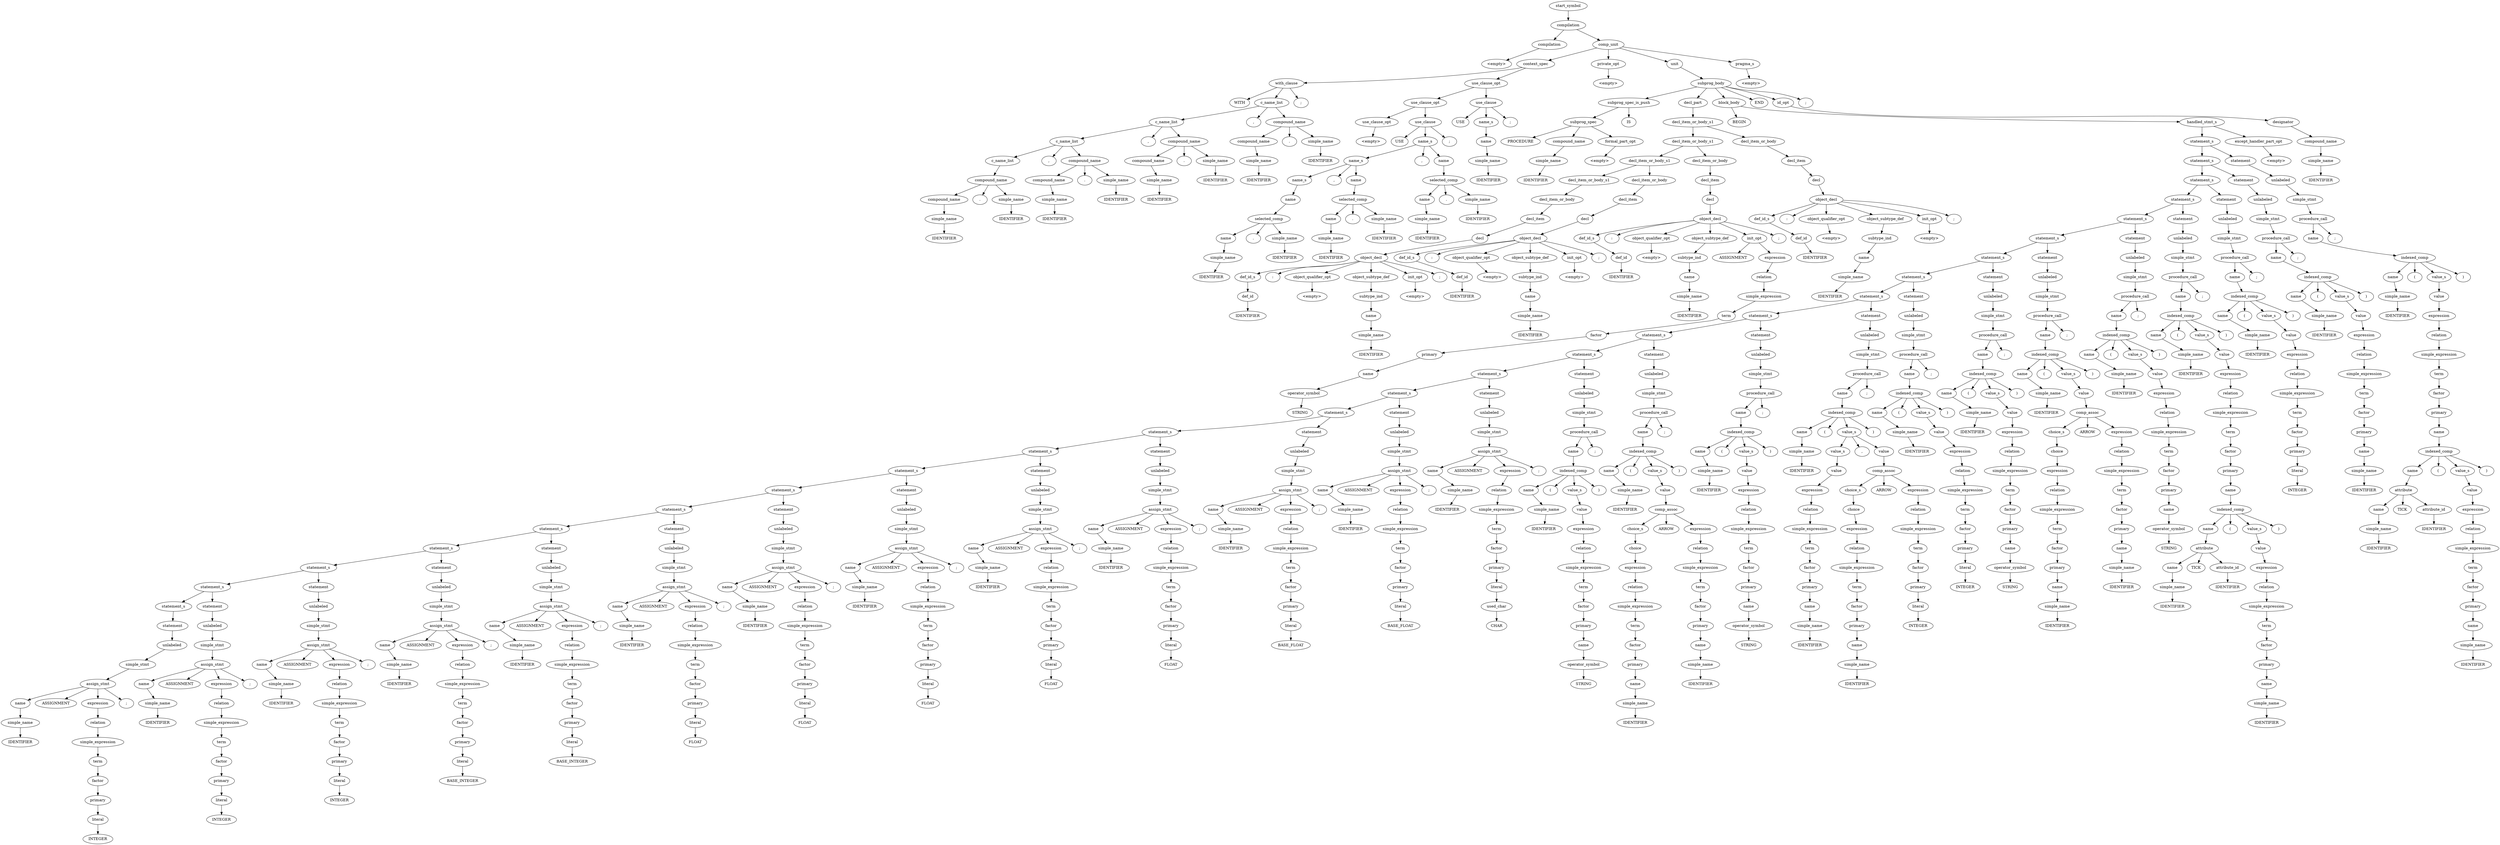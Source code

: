 digraph Parse_tree {
	start_symbol0[ label ="start_symbol"];
	compilation0[ label ="compilation"];
	start_symbol0->compilation0;
	compilation0[ label ="compilation"];
	compilation1[ label ="compilation"];
	compilation0->compilation1;
	comp_unit0[ label ="comp_unit"];
	compilation0->comp_unit0;
	comp_unit0[ label ="comp_unit"];
	context_spec0[ label ="context_spec"];
	comp_unit0->context_spec0;
	private_opt0[ label ="private_opt"];
	comp_unit0->private_opt0;
	unit0[ label ="unit"];
	comp_unit0->unit0;
	pragma_s0[ label ="pragma_s"];
	comp_unit0->pragma_s0;
	pragma_s0[ label ="pragma_s"];
	empty0[ label ="<empty>"];
	pragma_s0->empty0;
	unit0[ label ="unit"];
	subprog_body0[ label ="subprog_body"];
	unit0->subprog_body0;
	subprog_body0[ label ="subprog_body"];
	subprog_spec_is_push0[ label ="subprog_spec_is_push"];
	subprog_body0->subprog_spec_is_push0;
	decl_part0[ label ="decl_part"];
	subprog_body0->decl_part0;
	block_body0[ label ="block_body"];
	subprog_body0->block_body0;
	END0[ label ="END"];
	subprog_body0->END0;
	id_opt0[ label ="id_opt"];
	subprog_body0->id_opt0;
	semi_colon0[ label =";"];
	subprog_body0->semi_colon0;
	id_opt0[ label ="id_opt"];
	designator0[ label ="designator"];
	id_opt0->designator0;
	designator0[ label ="designator"];
	compound_name0[ label ="compound_name"];
	designator0->compound_name0;
	compound_name0[ label ="compound_name"];
	simple_name0[ label ="simple_name"];
	compound_name0->simple_name0;
	simple_name0[ label ="simple_name"];
	IDENTIFIER0[ label ="IDENTIFIER"];
	simple_name0->IDENTIFIER0;
	block_body0[ label ="block_body"];
	BEGIN0[ label ="BEGIN"];
	block_body0->BEGIN0;
	handled_stmt_s0[ label ="handled_stmt_s"];
	block_body0->handled_stmt_s0;
	handled_stmt_s0[ label ="handled_stmt_s"];
	statement_s0[ label ="statement_s"];
	handled_stmt_s0->statement_s0;
	except_handler_part_opt0[ label ="except_handler_part_opt"];
	handled_stmt_s0->except_handler_part_opt0;
	except_handler_part_opt0[ label ="except_handler_part_opt"];
	empty1[ label ="<empty>"];
	except_handler_part_opt0->empty1;
	statement_s0[ label ="statement_s"];
	statement_s1[ label ="statement_s"];
	statement_s0->statement_s1;
	statement0[ label ="statement"];
	statement_s0->statement0;
	statement0[ label ="statement"];
	unlabeled0[ label ="unlabeled"];
	statement0->unlabeled0;
	unlabeled0[ label ="unlabeled"];
	simple_stmt0[ label ="simple_stmt"];
	unlabeled0->simple_stmt0;
	simple_stmt0[ label ="simple_stmt"];
	procedure_call0[ label ="procedure_call"];
	simple_stmt0->procedure_call0;
	procedure_call0[ label ="procedure_call"];
	name0[ label ="name"];
	procedure_call0->name0;
	semi_colon1[ label =";"];
	procedure_call0->semi_colon1;
	name0[ label ="name"];
	indexed_comp0[ label ="indexed_comp"];
	name0->indexed_comp0;
	indexed_comp0[ label ="indexed_comp"];
	name1[ label ="name"];
	indexed_comp0->name1;
	open_bracket0[ label ="("];
	indexed_comp0->open_bracket0;
	value_s0[ label ="value_s"];
	indexed_comp0->value_s0;
	close_bracket0[ label =")"];
	indexed_comp0->close_bracket0;
	value_s0[ label ="value_s"];
	value0[ label ="value"];
	value_s0->value0;
	value0[ label ="value"];
	expression0[ label ="expression"];
	value0->expression0;
	expression0[ label ="expression"];
	relation0[ label ="relation"];
	expression0->relation0;
	relation0[ label ="relation"];
	simple_expression0[ label ="simple_expression"];
	relation0->simple_expression0;
	simple_expression0[ label ="simple_expression"];
	term0[ label ="term"];
	simple_expression0->term0;
	term0[ label ="term"];
	factor0[ label ="factor"];
	term0->factor0;
	factor0[ label ="factor"];
	primary0[ label ="primary"];
	factor0->primary0;
	primary0[ label ="primary"];
	name2[ label ="name"];
	primary0->name2;
	name2[ label ="name"];
	indexed_comp1[ label ="indexed_comp"];
	name2->indexed_comp1;
	indexed_comp1[ label ="indexed_comp"];
	name3[ label ="name"];
	indexed_comp1->name3;
	open_bracket1[ label ="("];
	indexed_comp1->open_bracket1;
	value_s1[ label ="value_s"];
	indexed_comp1->value_s1;
	close_bracket1[ label =")"];
	indexed_comp1->close_bracket1;
	value_s1[ label ="value_s"];
	value1[ label ="value"];
	value_s1->value1;
	value1[ label ="value"];
	expression1[ label ="expression"];
	value1->expression1;
	expression1[ label ="expression"];
	relation1[ label ="relation"];
	expression1->relation1;
	relation1[ label ="relation"];
	simple_expression1[ label ="simple_expression"];
	relation1->simple_expression1;
	simple_expression1[ label ="simple_expression"];
	term1[ label ="term"];
	simple_expression1->term1;
	term1[ label ="term"];
	factor1[ label ="factor"];
	term1->factor1;
	factor1[ label ="factor"];
	primary1[ label ="primary"];
	factor1->primary1;
	primary1[ label ="primary"];
	name4[ label ="name"];
	primary1->name4;
	name4[ label ="name"];
	simple_name1[ label ="simple_name"];
	name4->simple_name1;
	simple_name1[ label ="simple_name"];
	IDENTIFIER1[ label ="IDENTIFIER"];
	simple_name1->IDENTIFIER1;
	name3[ label ="name"];
	attribute0[ label ="attribute"];
	name3->attribute0;
	attribute0[ label ="attribute"];
	name5[ label ="name"];
	attribute0->name5;
	TICK0[ label ="TICK"];
	attribute0->TICK0;
	attribute_id0[ label ="attribute_id"];
	attribute0->attribute_id0;
	attribute_id0[ label ="attribute_id"];
	IDENTIFIER2[ label ="IDENTIFIER"];
	attribute_id0->IDENTIFIER2;
	name5[ label ="name"];
	simple_name2[ label ="simple_name"];
	name5->simple_name2;
	simple_name2[ label ="simple_name"];
	IDENTIFIER3[ label ="IDENTIFIER"];
	simple_name2->IDENTIFIER3;
	name1[ label ="name"];
	simple_name3[ label ="simple_name"];
	name1->simple_name3;
	simple_name3[ label ="simple_name"];
	IDENTIFIER4[ label ="IDENTIFIER"];
	simple_name3->IDENTIFIER4;
	statement_s1[ label ="statement_s"];
	statement_s2[ label ="statement_s"];
	statement_s1->statement_s2;
	statement1[ label ="statement"];
	statement_s1->statement1;
	statement1[ label ="statement"];
	unlabeled1[ label ="unlabeled"];
	statement1->unlabeled1;
	unlabeled1[ label ="unlabeled"];
	simple_stmt1[ label ="simple_stmt"];
	unlabeled1->simple_stmt1;
	simple_stmt1[ label ="simple_stmt"];
	procedure_call1[ label ="procedure_call"];
	simple_stmt1->procedure_call1;
	procedure_call1[ label ="procedure_call"];
	name6[ label ="name"];
	procedure_call1->name6;
	semi_colon2[ label =";"];
	procedure_call1->semi_colon2;
	name6[ label ="name"];
	indexed_comp2[ label ="indexed_comp"];
	name6->indexed_comp2;
	indexed_comp2[ label ="indexed_comp"];
	name7[ label ="name"];
	indexed_comp2->name7;
	open_bracket2[ label ="("];
	indexed_comp2->open_bracket2;
	value_s2[ label ="value_s"];
	indexed_comp2->value_s2;
	close_bracket2[ label =")"];
	indexed_comp2->close_bracket2;
	value_s2[ label ="value_s"];
	value2[ label ="value"];
	value_s2->value2;
	value2[ label ="value"];
	expression2[ label ="expression"];
	value2->expression2;
	expression2[ label ="expression"];
	relation2[ label ="relation"];
	expression2->relation2;
	relation2[ label ="relation"];
	simple_expression2[ label ="simple_expression"];
	relation2->simple_expression2;
	simple_expression2[ label ="simple_expression"];
	term2[ label ="term"];
	simple_expression2->term2;
	term2[ label ="term"];
	factor2[ label ="factor"];
	term2->factor2;
	factor2[ label ="factor"];
	primary2[ label ="primary"];
	factor2->primary2;
	primary2[ label ="primary"];
	name8[ label ="name"];
	primary2->name8;
	name8[ label ="name"];
	simple_name4[ label ="simple_name"];
	name8->simple_name4;
	simple_name4[ label ="simple_name"];
	IDENTIFIER5[ label ="IDENTIFIER"];
	simple_name4->IDENTIFIER5;
	name7[ label ="name"];
	simple_name5[ label ="simple_name"];
	name7->simple_name5;
	simple_name5[ label ="simple_name"];
	IDENTIFIER6[ label ="IDENTIFIER"];
	simple_name5->IDENTIFIER6;
	statement_s2[ label ="statement_s"];
	statement_s3[ label ="statement_s"];
	statement_s2->statement_s3;
	statement2[ label ="statement"];
	statement_s2->statement2;
	statement2[ label ="statement"];
	unlabeled2[ label ="unlabeled"];
	statement2->unlabeled2;
	unlabeled2[ label ="unlabeled"];
	simple_stmt2[ label ="simple_stmt"];
	unlabeled2->simple_stmt2;
	simple_stmt2[ label ="simple_stmt"];
	procedure_call2[ label ="procedure_call"];
	simple_stmt2->procedure_call2;
	procedure_call2[ label ="procedure_call"];
	name9[ label ="name"];
	procedure_call2->name9;
	semi_colon3[ label =";"];
	procedure_call2->semi_colon3;
	name9[ label ="name"];
	indexed_comp3[ label ="indexed_comp"];
	name9->indexed_comp3;
	indexed_comp3[ label ="indexed_comp"];
	name10[ label ="name"];
	indexed_comp3->name10;
	open_bracket3[ label ="("];
	indexed_comp3->open_bracket3;
	value_s3[ label ="value_s"];
	indexed_comp3->value_s3;
	close_bracket3[ label =")"];
	indexed_comp3->close_bracket3;
	value_s3[ label ="value_s"];
	value3[ label ="value"];
	value_s3->value3;
	value3[ label ="value"];
	expression3[ label ="expression"];
	value3->expression3;
	expression3[ label ="expression"];
	relation3[ label ="relation"];
	expression3->relation3;
	relation3[ label ="relation"];
	simple_expression3[ label ="simple_expression"];
	relation3->simple_expression3;
	simple_expression3[ label ="simple_expression"];
	term3[ label ="term"];
	simple_expression3->term3;
	term3[ label ="term"];
	factor3[ label ="factor"];
	term3->factor3;
	factor3[ label ="factor"];
	primary3[ label ="primary"];
	factor3->primary3;
	primary3[ label ="primary"];
	literal0[ label ="literal"];
	primary3->literal0;
	literal0[ label ="literal"];
	INTEGER0[ label ="INTEGER"];
	literal0->INTEGER0;
	name10[ label ="name"];
	simple_name6[ label ="simple_name"];
	name10->simple_name6;
	simple_name6[ label ="simple_name"];
	IDENTIFIER7[ label ="IDENTIFIER"];
	simple_name6->IDENTIFIER7;
	statement_s3[ label ="statement_s"];
	statement_s4[ label ="statement_s"];
	statement_s3->statement_s4;
	statement3[ label ="statement"];
	statement_s3->statement3;
	statement3[ label ="statement"];
	unlabeled3[ label ="unlabeled"];
	statement3->unlabeled3;
	unlabeled3[ label ="unlabeled"];
	simple_stmt3[ label ="simple_stmt"];
	unlabeled3->simple_stmt3;
	simple_stmt3[ label ="simple_stmt"];
	procedure_call3[ label ="procedure_call"];
	simple_stmt3->procedure_call3;
	procedure_call3[ label ="procedure_call"];
	name11[ label ="name"];
	procedure_call3->name11;
	semi_colon4[ label =";"];
	procedure_call3->semi_colon4;
	name11[ label ="name"];
	indexed_comp4[ label ="indexed_comp"];
	name11->indexed_comp4;
	indexed_comp4[ label ="indexed_comp"];
	name12[ label ="name"];
	indexed_comp4->name12;
	open_bracket4[ label ="("];
	indexed_comp4->open_bracket4;
	value_s4[ label ="value_s"];
	indexed_comp4->value_s4;
	close_bracket4[ label =")"];
	indexed_comp4->close_bracket4;
	value_s4[ label ="value_s"];
	value4[ label ="value"];
	value_s4->value4;
	value4[ label ="value"];
	expression4[ label ="expression"];
	value4->expression4;
	expression4[ label ="expression"];
	relation4[ label ="relation"];
	expression4->relation4;
	relation4[ label ="relation"];
	simple_expression4[ label ="simple_expression"];
	relation4->simple_expression4;
	simple_expression4[ label ="simple_expression"];
	term4[ label ="term"];
	simple_expression4->term4;
	term4[ label ="term"];
	factor4[ label ="factor"];
	term4->factor4;
	factor4[ label ="factor"];
	primary4[ label ="primary"];
	factor4->primary4;
	primary4[ label ="primary"];
	name13[ label ="name"];
	primary4->name13;
	name13[ label ="name"];
	indexed_comp5[ label ="indexed_comp"];
	name13->indexed_comp5;
	indexed_comp5[ label ="indexed_comp"];
	name14[ label ="name"];
	indexed_comp5->name14;
	open_bracket5[ label ="("];
	indexed_comp5->open_bracket5;
	value_s5[ label ="value_s"];
	indexed_comp5->value_s5;
	close_bracket5[ label =")"];
	indexed_comp5->close_bracket5;
	value_s5[ label ="value_s"];
	value5[ label ="value"];
	value_s5->value5;
	value5[ label ="value"];
	expression5[ label ="expression"];
	value5->expression5;
	expression5[ label ="expression"];
	relation5[ label ="relation"];
	expression5->relation5;
	relation5[ label ="relation"];
	simple_expression5[ label ="simple_expression"];
	relation5->simple_expression5;
	simple_expression5[ label ="simple_expression"];
	term5[ label ="term"];
	simple_expression5->term5;
	term5[ label ="term"];
	factor5[ label ="factor"];
	term5->factor5;
	factor5[ label ="factor"];
	primary5[ label ="primary"];
	factor5->primary5;
	primary5[ label ="primary"];
	name15[ label ="name"];
	primary5->name15;
	name15[ label ="name"];
	simple_name7[ label ="simple_name"];
	name15->simple_name7;
	simple_name7[ label ="simple_name"];
	IDENTIFIER8[ label ="IDENTIFIER"];
	simple_name7->IDENTIFIER8;
	name14[ label ="name"];
	attribute1[ label ="attribute"];
	name14->attribute1;
	attribute1[ label ="attribute"];
	name16[ label ="name"];
	attribute1->name16;
	TICK1[ label ="TICK"];
	attribute1->TICK1;
	attribute_id1[ label ="attribute_id"];
	attribute1->attribute_id1;
	attribute_id1[ label ="attribute_id"];
	IDENTIFIER9[ label ="IDENTIFIER"];
	attribute_id1->IDENTIFIER9;
	name16[ label ="name"];
	simple_name8[ label ="simple_name"];
	name16->simple_name8;
	simple_name8[ label ="simple_name"];
	IDENTIFIER10[ label ="IDENTIFIER"];
	simple_name8->IDENTIFIER10;
	name12[ label ="name"];
	simple_name9[ label ="simple_name"];
	name12->simple_name9;
	simple_name9[ label ="simple_name"];
	IDENTIFIER11[ label ="IDENTIFIER"];
	simple_name9->IDENTIFIER11;
	statement_s4[ label ="statement_s"];
	statement_s5[ label ="statement_s"];
	statement_s4->statement_s5;
	statement4[ label ="statement"];
	statement_s4->statement4;
	statement4[ label ="statement"];
	unlabeled4[ label ="unlabeled"];
	statement4->unlabeled4;
	unlabeled4[ label ="unlabeled"];
	simple_stmt4[ label ="simple_stmt"];
	unlabeled4->simple_stmt4;
	simple_stmt4[ label ="simple_stmt"];
	procedure_call4[ label ="procedure_call"];
	simple_stmt4->procedure_call4;
	procedure_call4[ label ="procedure_call"];
	name17[ label ="name"];
	procedure_call4->name17;
	semi_colon5[ label =";"];
	procedure_call4->semi_colon5;
	name17[ label ="name"];
	indexed_comp6[ label ="indexed_comp"];
	name17->indexed_comp6;
	indexed_comp6[ label ="indexed_comp"];
	name18[ label ="name"];
	indexed_comp6->name18;
	open_bracket6[ label ="("];
	indexed_comp6->open_bracket6;
	value_s6[ label ="value_s"];
	indexed_comp6->value_s6;
	close_bracket6[ label =")"];
	indexed_comp6->close_bracket6;
	value_s6[ label ="value_s"];
	value6[ label ="value"];
	value_s6->value6;
	value6[ label ="value"];
	expression6[ label ="expression"];
	value6->expression6;
	expression6[ label ="expression"];
	relation6[ label ="relation"];
	expression6->relation6;
	relation6[ label ="relation"];
	simple_expression6[ label ="simple_expression"];
	relation6->simple_expression6;
	simple_expression6[ label ="simple_expression"];
	term6[ label ="term"];
	simple_expression6->term6;
	term6[ label ="term"];
	factor6[ label ="factor"];
	term6->factor6;
	factor6[ label ="factor"];
	primary6[ label ="primary"];
	factor6->primary6;
	primary6[ label ="primary"];
	name19[ label ="name"];
	primary6->name19;
	name19[ label ="name"];
	operator_symbol0[ label ="operator_symbol"];
	name19->operator_symbol0;
	operator_symbol0[ label ="operator_symbol"];
	STRING0[ label ="STRING"];
	operator_symbol0->STRING0;
	name18[ label ="name"];
	simple_name10[ label ="simple_name"];
	name18->simple_name10;
	simple_name10[ label ="simple_name"];
	IDENTIFIER12[ label ="IDENTIFIER"];
	simple_name10->IDENTIFIER12;
	statement_s5[ label ="statement_s"];
	statement_s6[ label ="statement_s"];
	statement_s5->statement_s6;
	statement5[ label ="statement"];
	statement_s5->statement5;
	statement5[ label ="statement"];
	unlabeled5[ label ="unlabeled"];
	statement5->unlabeled5;
	unlabeled5[ label ="unlabeled"];
	simple_stmt5[ label ="simple_stmt"];
	unlabeled5->simple_stmt5;
	simple_stmt5[ label ="simple_stmt"];
	procedure_call5[ label ="procedure_call"];
	simple_stmt5->procedure_call5;
	procedure_call5[ label ="procedure_call"];
	name20[ label ="name"];
	procedure_call5->name20;
	semi_colon6[ label =";"];
	procedure_call5->semi_colon6;
	name20[ label ="name"];
	indexed_comp7[ label ="indexed_comp"];
	name20->indexed_comp7;
	indexed_comp7[ label ="indexed_comp"];
	name21[ label ="name"];
	indexed_comp7->name21;
	open_bracket7[ label ="("];
	indexed_comp7->open_bracket7;
	value_s7[ label ="value_s"];
	indexed_comp7->value_s7;
	close_bracket7[ label =")"];
	indexed_comp7->close_bracket7;
	value_s7[ label ="value_s"];
	value7[ label ="value"];
	value_s7->value7;
	value7[ label ="value"];
	comp_assoc0[ label ="comp_assoc"];
	value7->comp_assoc0;
	comp_assoc0[ label ="comp_assoc"];
	choice_s0[ label ="choice_s"];
	comp_assoc0->choice_s0;
	ARROW0[ label ="ARROW"];
	comp_assoc0->ARROW0;
	expression7[ label ="expression"];
	comp_assoc0->expression7;
	expression7[ label ="expression"];
	relation7[ label ="relation"];
	expression7->relation7;
	relation7[ label ="relation"];
	simple_expression7[ label ="simple_expression"];
	relation7->simple_expression7;
	simple_expression7[ label ="simple_expression"];
	term7[ label ="term"];
	simple_expression7->term7;
	term7[ label ="term"];
	factor7[ label ="factor"];
	term7->factor7;
	factor7[ label ="factor"];
	primary7[ label ="primary"];
	factor7->primary7;
	primary7[ label ="primary"];
	name22[ label ="name"];
	primary7->name22;
	name22[ label ="name"];
	simple_name11[ label ="simple_name"];
	name22->simple_name11;
	simple_name11[ label ="simple_name"];
	IDENTIFIER13[ label ="IDENTIFIER"];
	simple_name11->IDENTIFIER13;
	choice_s0[ label ="choice_s"];
	choice0[ label ="choice"];
	choice_s0->choice0;
	choice0[ label ="choice"];
	expression8[ label ="expression"];
	choice0->expression8;
	expression8[ label ="expression"];
	relation8[ label ="relation"];
	expression8->relation8;
	relation8[ label ="relation"];
	simple_expression8[ label ="simple_expression"];
	relation8->simple_expression8;
	simple_expression8[ label ="simple_expression"];
	term8[ label ="term"];
	simple_expression8->term8;
	term8[ label ="term"];
	factor8[ label ="factor"];
	term8->factor8;
	factor8[ label ="factor"];
	primary8[ label ="primary"];
	factor8->primary8;
	primary8[ label ="primary"];
	name23[ label ="name"];
	primary8->name23;
	name23[ label ="name"];
	simple_name12[ label ="simple_name"];
	name23->simple_name12;
	simple_name12[ label ="simple_name"];
	IDENTIFIER14[ label ="IDENTIFIER"];
	simple_name12->IDENTIFIER14;
	name21[ label ="name"];
	simple_name13[ label ="simple_name"];
	name21->simple_name13;
	simple_name13[ label ="simple_name"];
	IDENTIFIER15[ label ="IDENTIFIER"];
	simple_name13->IDENTIFIER15;
	statement_s6[ label ="statement_s"];
	statement_s7[ label ="statement_s"];
	statement_s6->statement_s7;
	statement6[ label ="statement"];
	statement_s6->statement6;
	statement6[ label ="statement"];
	unlabeled6[ label ="unlabeled"];
	statement6->unlabeled6;
	unlabeled6[ label ="unlabeled"];
	simple_stmt6[ label ="simple_stmt"];
	unlabeled6->simple_stmt6;
	simple_stmt6[ label ="simple_stmt"];
	procedure_call6[ label ="procedure_call"];
	simple_stmt6->procedure_call6;
	procedure_call6[ label ="procedure_call"];
	name24[ label ="name"];
	procedure_call6->name24;
	semi_colon7[ label =";"];
	procedure_call6->semi_colon7;
	name24[ label ="name"];
	indexed_comp8[ label ="indexed_comp"];
	name24->indexed_comp8;
	indexed_comp8[ label ="indexed_comp"];
	name25[ label ="name"];
	indexed_comp8->name25;
	open_bracket8[ label ="("];
	indexed_comp8->open_bracket8;
	value_s8[ label ="value_s"];
	indexed_comp8->value_s8;
	close_bracket8[ label =")"];
	indexed_comp8->close_bracket8;
	value_s8[ label ="value_s"];
	value8[ label ="value"];
	value_s8->value8;
	value8[ label ="value"];
	expression9[ label ="expression"];
	value8->expression9;
	expression9[ label ="expression"];
	relation9[ label ="relation"];
	expression9->relation9;
	relation9[ label ="relation"];
	simple_expression9[ label ="simple_expression"];
	relation9->simple_expression9;
	simple_expression9[ label ="simple_expression"];
	term9[ label ="term"];
	simple_expression9->term9;
	term9[ label ="term"];
	factor9[ label ="factor"];
	term9->factor9;
	factor9[ label ="factor"];
	primary9[ label ="primary"];
	factor9->primary9;
	primary9[ label ="primary"];
	name26[ label ="name"];
	primary9->name26;
	name26[ label ="name"];
	operator_symbol1[ label ="operator_symbol"];
	name26->operator_symbol1;
	operator_symbol1[ label ="operator_symbol"];
	STRING1[ label ="STRING"];
	operator_symbol1->STRING1;
	name25[ label ="name"];
	simple_name14[ label ="simple_name"];
	name25->simple_name14;
	simple_name14[ label ="simple_name"];
	IDENTIFIER16[ label ="IDENTIFIER"];
	simple_name14->IDENTIFIER16;
	statement_s7[ label ="statement_s"];
	statement_s8[ label ="statement_s"];
	statement_s7->statement_s8;
	statement7[ label ="statement"];
	statement_s7->statement7;
	statement7[ label ="statement"];
	unlabeled7[ label ="unlabeled"];
	statement7->unlabeled7;
	unlabeled7[ label ="unlabeled"];
	simple_stmt7[ label ="simple_stmt"];
	unlabeled7->simple_stmt7;
	simple_stmt7[ label ="simple_stmt"];
	procedure_call7[ label ="procedure_call"];
	simple_stmt7->procedure_call7;
	procedure_call7[ label ="procedure_call"];
	name27[ label ="name"];
	procedure_call7->name27;
	semi_colon8[ label =";"];
	procedure_call7->semi_colon8;
	name27[ label ="name"];
	indexed_comp9[ label ="indexed_comp"];
	name27->indexed_comp9;
	indexed_comp9[ label ="indexed_comp"];
	name28[ label ="name"];
	indexed_comp9->name28;
	open_bracket9[ label ="("];
	indexed_comp9->open_bracket9;
	value_s9[ label ="value_s"];
	indexed_comp9->value_s9;
	close_bracket9[ label =")"];
	indexed_comp9->close_bracket9;
	value_s9[ label ="value_s"];
	value9[ label ="value"];
	value_s9->value9;
	value9[ label ="value"];
	expression10[ label ="expression"];
	value9->expression10;
	expression10[ label ="expression"];
	relation10[ label ="relation"];
	expression10->relation10;
	relation10[ label ="relation"];
	simple_expression10[ label ="simple_expression"];
	relation10->simple_expression10;
	simple_expression10[ label ="simple_expression"];
	term10[ label ="term"];
	simple_expression10->term10;
	term10[ label ="term"];
	factor10[ label ="factor"];
	term10->factor10;
	factor10[ label ="factor"];
	primary10[ label ="primary"];
	factor10->primary10;
	primary10[ label ="primary"];
	literal1[ label ="literal"];
	primary10->literal1;
	literal1[ label ="literal"];
	INTEGER1[ label ="INTEGER"];
	literal1->INTEGER1;
	name28[ label ="name"];
	simple_name15[ label ="simple_name"];
	name28->simple_name15;
	simple_name15[ label ="simple_name"];
	IDENTIFIER17[ label ="IDENTIFIER"];
	simple_name15->IDENTIFIER17;
	statement_s8[ label ="statement_s"];
	statement_s9[ label ="statement_s"];
	statement_s8->statement_s9;
	statement8[ label ="statement"];
	statement_s8->statement8;
	statement8[ label ="statement"];
	unlabeled8[ label ="unlabeled"];
	statement8->unlabeled8;
	unlabeled8[ label ="unlabeled"];
	simple_stmt8[ label ="simple_stmt"];
	unlabeled8->simple_stmt8;
	simple_stmt8[ label ="simple_stmt"];
	procedure_call8[ label ="procedure_call"];
	simple_stmt8->procedure_call8;
	procedure_call8[ label ="procedure_call"];
	name29[ label ="name"];
	procedure_call8->name29;
	semi_colon9[ label =";"];
	procedure_call8->semi_colon9;
	name29[ label ="name"];
	indexed_comp10[ label ="indexed_comp"];
	name29->indexed_comp10;
	indexed_comp10[ label ="indexed_comp"];
	name30[ label ="name"];
	indexed_comp10->name30;
	open_bracket10[ label ="("];
	indexed_comp10->open_bracket10;
	value_s10[ label ="value_s"];
	indexed_comp10->value_s10;
	close_bracket10[ label =")"];
	indexed_comp10->close_bracket10;
	value_s10[ label ="value_s"];
	value_s11[ label ="value_s"];
	value_s10->value_s11;
	comma0[ label =","];
	value_s10->comma0;
	value10[ label ="value"];
	value_s10->value10;
	value10[ label ="value"];
	comp_assoc1[ label ="comp_assoc"];
	value10->comp_assoc1;
	comp_assoc1[ label ="comp_assoc"];
	choice_s1[ label ="choice_s"];
	comp_assoc1->choice_s1;
	ARROW1[ label ="ARROW"];
	comp_assoc1->ARROW1;
	expression11[ label ="expression"];
	comp_assoc1->expression11;
	expression11[ label ="expression"];
	relation11[ label ="relation"];
	expression11->relation11;
	relation11[ label ="relation"];
	simple_expression11[ label ="simple_expression"];
	relation11->simple_expression11;
	simple_expression11[ label ="simple_expression"];
	term11[ label ="term"];
	simple_expression11->term11;
	term11[ label ="term"];
	factor11[ label ="factor"];
	term11->factor11;
	factor11[ label ="factor"];
	primary11[ label ="primary"];
	factor11->primary11;
	primary11[ label ="primary"];
	literal2[ label ="literal"];
	primary11->literal2;
	literal2[ label ="literal"];
	INTEGER2[ label ="INTEGER"];
	literal2->INTEGER2;
	choice_s1[ label ="choice_s"];
	choice1[ label ="choice"];
	choice_s1->choice1;
	choice1[ label ="choice"];
	expression12[ label ="expression"];
	choice1->expression12;
	expression12[ label ="expression"];
	relation12[ label ="relation"];
	expression12->relation12;
	relation12[ label ="relation"];
	simple_expression12[ label ="simple_expression"];
	relation12->simple_expression12;
	simple_expression12[ label ="simple_expression"];
	term12[ label ="term"];
	simple_expression12->term12;
	term12[ label ="term"];
	factor12[ label ="factor"];
	term12->factor12;
	factor12[ label ="factor"];
	primary12[ label ="primary"];
	factor12->primary12;
	primary12[ label ="primary"];
	name31[ label ="name"];
	primary12->name31;
	name31[ label ="name"];
	simple_name16[ label ="simple_name"];
	name31->simple_name16;
	simple_name16[ label ="simple_name"];
	IDENTIFIER18[ label ="IDENTIFIER"];
	simple_name16->IDENTIFIER18;
	value_s11[ label ="value_s"];
	value11[ label ="value"];
	value_s11->value11;
	value11[ label ="value"];
	expression13[ label ="expression"];
	value11->expression13;
	expression13[ label ="expression"];
	relation13[ label ="relation"];
	expression13->relation13;
	relation13[ label ="relation"];
	simple_expression13[ label ="simple_expression"];
	relation13->simple_expression13;
	simple_expression13[ label ="simple_expression"];
	term13[ label ="term"];
	simple_expression13->term13;
	term13[ label ="term"];
	factor13[ label ="factor"];
	term13->factor13;
	factor13[ label ="factor"];
	primary13[ label ="primary"];
	factor13->primary13;
	primary13[ label ="primary"];
	name32[ label ="name"];
	primary13->name32;
	name32[ label ="name"];
	simple_name17[ label ="simple_name"];
	name32->simple_name17;
	simple_name17[ label ="simple_name"];
	IDENTIFIER19[ label ="IDENTIFIER"];
	simple_name17->IDENTIFIER19;
	name30[ label ="name"];
	simple_name18[ label ="simple_name"];
	name30->simple_name18;
	simple_name18[ label ="simple_name"];
	IDENTIFIER20[ label ="IDENTIFIER"];
	simple_name18->IDENTIFIER20;
	statement_s9[ label ="statement_s"];
	statement_s10[ label ="statement_s"];
	statement_s9->statement_s10;
	statement9[ label ="statement"];
	statement_s9->statement9;
	statement9[ label ="statement"];
	unlabeled9[ label ="unlabeled"];
	statement9->unlabeled9;
	unlabeled9[ label ="unlabeled"];
	simple_stmt9[ label ="simple_stmt"];
	unlabeled9->simple_stmt9;
	simple_stmt9[ label ="simple_stmt"];
	procedure_call9[ label ="procedure_call"];
	simple_stmt9->procedure_call9;
	procedure_call9[ label ="procedure_call"];
	name33[ label ="name"];
	procedure_call9->name33;
	semi_colon10[ label =";"];
	procedure_call9->semi_colon10;
	name33[ label ="name"];
	indexed_comp11[ label ="indexed_comp"];
	name33->indexed_comp11;
	indexed_comp11[ label ="indexed_comp"];
	name34[ label ="name"];
	indexed_comp11->name34;
	open_bracket11[ label ="("];
	indexed_comp11->open_bracket11;
	value_s12[ label ="value_s"];
	indexed_comp11->value_s12;
	close_bracket11[ label =")"];
	indexed_comp11->close_bracket11;
	value_s12[ label ="value_s"];
	value12[ label ="value"];
	value_s12->value12;
	value12[ label ="value"];
	expression14[ label ="expression"];
	value12->expression14;
	expression14[ label ="expression"];
	relation14[ label ="relation"];
	expression14->relation14;
	relation14[ label ="relation"];
	simple_expression14[ label ="simple_expression"];
	relation14->simple_expression14;
	simple_expression14[ label ="simple_expression"];
	term14[ label ="term"];
	simple_expression14->term14;
	term14[ label ="term"];
	factor14[ label ="factor"];
	term14->factor14;
	factor14[ label ="factor"];
	primary14[ label ="primary"];
	factor14->primary14;
	primary14[ label ="primary"];
	name35[ label ="name"];
	primary14->name35;
	name35[ label ="name"];
	operator_symbol2[ label ="operator_symbol"];
	name35->operator_symbol2;
	operator_symbol2[ label ="operator_symbol"];
	STRING2[ label ="STRING"];
	operator_symbol2->STRING2;
	name34[ label ="name"];
	simple_name19[ label ="simple_name"];
	name34->simple_name19;
	simple_name19[ label ="simple_name"];
	IDENTIFIER21[ label ="IDENTIFIER"];
	simple_name19->IDENTIFIER21;
	statement_s10[ label ="statement_s"];
	statement_s11[ label ="statement_s"];
	statement_s10->statement_s11;
	statement10[ label ="statement"];
	statement_s10->statement10;
	statement10[ label ="statement"];
	unlabeled10[ label ="unlabeled"];
	statement10->unlabeled10;
	unlabeled10[ label ="unlabeled"];
	simple_stmt10[ label ="simple_stmt"];
	unlabeled10->simple_stmt10;
	simple_stmt10[ label ="simple_stmt"];
	procedure_call10[ label ="procedure_call"];
	simple_stmt10->procedure_call10;
	procedure_call10[ label ="procedure_call"];
	name36[ label ="name"];
	procedure_call10->name36;
	semi_colon11[ label =";"];
	procedure_call10->semi_colon11;
	name36[ label ="name"];
	indexed_comp12[ label ="indexed_comp"];
	name36->indexed_comp12;
	indexed_comp12[ label ="indexed_comp"];
	name37[ label ="name"];
	indexed_comp12->name37;
	open_bracket12[ label ="("];
	indexed_comp12->open_bracket12;
	value_s13[ label ="value_s"];
	indexed_comp12->value_s13;
	close_bracket12[ label =")"];
	indexed_comp12->close_bracket12;
	value_s13[ label ="value_s"];
	value13[ label ="value"];
	value_s13->value13;
	value13[ label ="value"];
	comp_assoc2[ label ="comp_assoc"];
	value13->comp_assoc2;
	comp_assoc2[ label ="comp_assoc"];
	choice_s2[ label ="choice_s"];
	comp_assoc2->choice_s2;
	ARROW2[ label ="ARROW"];
	comp_assoc2->ARROW2;
	expression15[ label ="expression"];
	comp_assoc2->expression15;
	expression15[ label ="expression"];
	relation15[ label ="relation"];
	expression15->relation15;
	relation15[ label ="relation"];
	simple_expression15[ label ="simple_expression"];
	relation15->simple_expression15;
	simple_expression15[ label ="simple_expression"];
	term15[ label ="term"];
	simple_expression15->term15;
	term15[ label ="term"];
	factor15[ label ="factor"];
	term15->factor15;
	factor15[ label ="factor"];
	primary15[ label ="primary"];
	factor15->primary15;
	primary15[ label ="primary"];
	name38[ label ="name"];
	primary15->name38;
	name38[ label ="name"];
	simple_name20[ label ="simple_name"];
	name38->simple_name20;
	simple_name20[ label ="simple_name"];
	IDENTIFIER22[ label ="IDENTIFIER"];
	simple_name20->IDENTIFIER22;
	choice_s2[ label ="choice_s"];
	choice2[ label ="choice"];
	choice_s2->choice2;
	choice2[ label ="choice"];
	expression16[ label ="expression"];
	choice2->expression16;
	expression16[ label ="expression"];
	relation16[ label ="relation"];
	expression16->relation16;
	relation16[ label ="relation"];
	simple_expression16[ label ="simple_expression"];
	relation16->simple_expression16;
	simple_expression16[ label ="simple_expression"];
	term16[ label ="term"];
	simple_expression16->term16;
	term16[ label ="term"];
	factor16[ label ="factor"];
	term16->factor16;
	factor16[ label ="factor"];
	primary16[ label ="primary"];
	factor16->primary16;
	primary16[ label ="primary"];
	name39[ label ="name"];
	primary16->name39;
	name39[ label ="name"];
	simple_name21[ label ="simple_name"];
	name39->simple_name21;
	simple_name21[ label ="simple_name"];
	IDENTIFIER23[ label ="IDENTIFIER"];
	simple_name21->IDENTIFIER23;
	name37[ label ="name"];
	simple_name22[ label ="simple_name"];
	name37->simple_name22;
	simple_name22[ label ="simple_name"];
	IDENTIFIER24[ label ="IDENTIFIER"];
	simple_name22->IDENTIFIER24;
	statement_s11[ label ="statement_s"];
	statement_s12[ label ="statement_s"];
	statement_s11->statement_s12;
	statement11[ label ="statement"];
	statement_s11->statement11;
	statement11[ label ="statement"];
	unlabeled11[ label ="unlabeled"];
	statement11->unlabeled11;
	unlabeled11[ label ="unlabeled"];
	simple_stmt11[ label ="simple_stmt"];
	unlabeled11->simple_stmt11;
	simple_stmt11[ label ="simple_stmt"];
	procedure_call11[ label ="procedure_call"];
	simple_stmt11->procedure_call11;
	procedure_call11[ label ="procedure_call"];
	name40[ label ="name"];
	procedure_call11->name40;
	semi_colon12[ label =";"];
	procedure_call11->semi_colon12;
	name40[ label ="name"];
	indexed_comp13[ label ="indexed_comp"];
	name40->indexed_comp13;
	indexed_comp13[ label ="indexed_comp"];
	name41[ label ="name"];
	indexed_comp13->name41;
	open_bracket13[ label ="("];
	indexed_comp13->open_bracket13;
	value_s14[ label ="value_s"];
	indexed_comp13->value_s14;
	close_bracket13[ label =")"];
	indexed_comp13->close_bracket13;
	value_s14[ label ="value_s"];
	value14[ label ="value"];
	value_s14->value14;
	value14[ label ="value"];
	expression17[ label ="expression"];
	value14->expression17;
	expression17[ label ="expression"];
	relation17[ label ="relation"];
	expression17->relation17;
	relation17[ label ="relation"];
	simple_expression17[ label ="simple_expression"];
	relation17->simple_expression17;
	simple_expression17[ label ="simple_expression"];
	term17[ label ="term"];
	simple_expression17->term17;
	term17[ label ="term"];
	factor17[ label ="factor"];
	term17->factor17;
	factor17[ label ="factor"];
	primary17[ label ="primary"];
	factor17->primary17;
	primary17[ label ="primary"];
	name42[ label ="name"];
	primary17->name42;
	name42[ label ="name"];
	operator_symbol3[ label ="operator_symbol"];
	name42->operator_symbol3;
	operator_symbol3[ label ="operator_symbol"];
	STRING3[ label ="STRING"];
	operator_symbol3->STRING3;
	name41[ label ="name"];
	simple_name23[ label ="simple_name"];
	name41->simple_name23;
	simple_name23[ label ="simple_name"];
	IDENTIFIER25[ label ="IDENTIFIER"];
	simple_name23->IDENTIFIER25;
	statement_s12[ label ="statement_s"];
	statement_s13[ label ="statement_s"];
	statement_s12->statement_s13;
	statement12[ label ="statement"];
	statement_s12->statement12;
	statement12[ label ="statement"];
	unlabeled12[ label ="unlabeled"];
	statement12->unlabeled12;
	unlabeled12[ label ="unlabeled"];
	simple_stmt12[ label ="simple_stmt"];
	unlabeled12->simple_stmt12;
	simple_stmt12[ label ="simple_stmt"];
	assign_stmt0[ label ="assign_stmt"];
	simple_stmt12->assign_stmt0;
	assign_stmt0[ label ="assign_stmt"];
	name43[ label ="name"];
	assign_stmt0->name43;
	ASSIGNMENT0[ label ="ASSIGNMENT"];
	assign_stmt0->ASSIGNMENT0;
	expression18[ label ="expression"];
	assign_stmt0->expression18;
	semi_colon13[ label =";"];
	assign_stmt0->semi_colon13;
	expression18[ label ="expression"];
	relation18[ label ="relation"];
	expression18->relation18;
	relation18[ label ="relation"];
	simple_expression18[ label ="simple_expression"];
	relation18->simple_expression18;
	simple_expression18[ label ="simple_expression"];
	term18[ label ="term"];
	simple_expression18->term18;
	term18[ label ="term"];
	factor18[ label ="factor"];
	term18->factor18;
	factor18[ label ="factor"];
	primary18[ label ="primary"];
	factor18->primary18;
	primary18[ label ="primary"];
	literal3[ label ="literal"];
	primary18->literal3;
	literal3[ label ="literal"];
	used_char0[ label ="used_char"];
	literal3->used_char0;
	used_char0[ label ="used_char"];
	CHAR0[ label ="CHAR"];
	used_char0->CHAR0;
	name43[ label ="name"];
	simple_name24[ label ="simple_name"];
	name43->simple_name24;
	simple_name24[ label ="simple_name"];
	IDENTIFIER26[ label ="IDENTIFIER"];
	simple_name24->IDENTIFIER26;
	statement_s13[ label ="statement_s"];
	statement_s14[ label ="statement_s"];
	statement_s13->statement_s14;
	statement13[ label ="statement"];
	statement_s13->statement13;
	statement13[ label ="statement"];
	unlabeled13[ label ="unlabeled"];
	statement13->unlabeled13;
	unlabeled13[ label ="unlabeled"];
	simple_stmt13[ label ="simple_stmt"];
	unlabeled13->simple_stmt13;
	simple_stmt13[ label ="simple_stmt"];
	assign_stmt1[ label ="assign_stmt"];
	simple_stmt13->assign_stmt1;
	assign_stmt1[ label ="assign_stmt"];
	name44[ label ="name"];
	assign_stmt1->name44;
	ASSIGNMENT1[ label ="ASSIGNMENT"];
	assign_stmt1->ASSIGNMENT1;
	expression19[ label ="expression"];
	assign_stmt1->expression19;
	semi_colon14[ label =";"];
	assign_stmt1->semi_colon14;
	expression19[ label ="expression"];
	relation19[ label ="relation"];
	expression19->relation19;
	relation19[ label ="relation"];
	simple_expression19[ label ="simple_expression"];
	relation19->simple_expression19;
	simple_expression19[ label ="simple_expression"];
	term19[ label ="term"];
	simple_expression19->term19;
	term19[ label ="term"];
	factor19[ label ="factor"];
	term19->factor19;
	factor19[ label ="factor"];
	primary19[ label ="primary"];
	factor19->primary19;
	primary19[ label ="primary"];
	literal4[ label ="literal"];
	primary19->literal4;
	literal4[ label ="literal"];
	BASE_FLOAT0[ label ="BASE_FLOAT"];
	literal4->BASE_FLOAT0;
	name44[ label ="name"];
	simple_name25[ label ="simple_name"];
	name44->simple_name25;
	simple_name25[ label ="simple_name"];
	IDENTIFIER27[ label ="IDENTIFIER"];
	simple_name25->IDENTIFIER27;
	statement_s14[ label ="statement_s"];
	statement_s15[ label ="statement_s"];
	statement_s14->statement_s15;
	statement14[ label ="statement"];
	statement_s14->statement14;
	statement14[ label ="statement"];
	unlabeled14[ label ="unlabeled"];
	statement14->unlabeled14;
	unlabeled14[ label ="unlabeled"];
	simple_stmt14[ label ="simple_stmt"];
	unlabeled14->simple_stmt14;
	simple_stmt14[ label ="simple_stmt"];
	assign_stmt2[ label ="assign_stmt"];
	simple_stmt14->assign_stmt2;
	assign_stmt2[ label ="assign_stmt"];
	name45[ label ="name"];
	assign_stmt2->name45;
	ASSIGNMENT2[ label ="ASSIGNMENT"];
	assign_stmt2->ASSIGNMENT2;
	expression20[ label ="expression"];
	assign_stmt2->expression20;
	semi_colon15[ label =";"];
	assign_stmt2->semi_colon15;
	expression20[ label ="expression"];
	relation20[ label ="relation"];
	expression20->relation20;
	relation20[ label ="relation"];
	simple_expression20[ label ="simple_expression"];
	relation20->simple_expression20;
	simple_expression20[ label ="simple_expression"];
	term20[ label ="term"];
	simple_expression20->term20;
	term20[ label ="term"];
	factor20[ label ="factor"];
	term20->factor20;
	factor20[ label ="factor"];
	primary20[ label ="primary"];
	factor20->primary20;
	primary20[ label ="primary"];
	literal5[ label ="literal"];
	primary20->literal5;
	literal5[ label ="literal"];
	BASE_FLOAT1[ label ="BASE_FLOAT"];
	literal5->BASE_FLOAT1;
	name45[ label ="name"];
	simple_name26[ label ="simple_name"];
	name45->simple_name26;
	simple_name26[ label ="simple_name"];
	IDENTIFIER28[ label ="IDENTIFIER"];
	simple_name26->IDENTIFIER28;
	statement_s15[ label ="statement_s"];
	statement_s16[ label ="statement_s"];
	statement_s15->statement_s16;
	statement15[ label ="statement"];
	statement_s15->statement15;
	statement15[ label ="statement"];
	unlabeled15[ label ="unlabeled"];
	statement15->unlabeled15;
	unlabeled15[ label ="unlabeled"];
	simple_stmt15[ label ="simple_stmt"];
	unlabeled15->simple_stmt15;
	simple_stmt15[ label ="simple_stmt"];
	assign_stmt3[ label ="assign_stmt"];
	simple_stmt15->assign_stmt3;
	assign_stmt3[ label ="assign_stmt"];
	name46[ label ="name"];
	assign_stmt3->name46;
	ASSIGNMENT3[ label ="ASSIGNMENT"];
	assign_stmt3->ASSIGNMENT3;
	expression21[ label ="expression"];
	assign_stmt3->expression21;
	semi_colon16[ label =";"];
	assign_stmt3->semi_colon16;
	expression21[ label ="expression"];
	relation21[ label ="relation"];
	expression21->relation21;
	relation21[ label ="relation"];
	simple_expression21[ label ="simple_expression"];
	relation21->simple_expression21;
	simple_expression21[ label ="simple_expression"];
	term21[ label ="term"];
	simple_expression21->term21;
	term21[ label ="term"];
	factor21[ label ="factor"];
	term21->factor21;
	factor21[ label ="factor"];
	primary21[ label ="primary"];
	factor21->primary21;
	primary21[ label ="primary"];
	literal6[ label ="literal"];
	primary21->literal6;
	literal6[ label ="literal"];
	FLOAT0[ label ="FLOAT"];
	literal6->FLOAT0;
	name46[ label ="name"];
	simple_name27[ label ="simple_name"];
	name46->simple_name27;
	simple_name27[ label ="simple_name"];
	IDENTIFIER29[ label ="IDENTIFIER"];
	simple_name27->IDENTIFIER29;
	statement_s16[ label ="statement_s"];
	statement_s17[ label ="statement_s"];
	statement_s16->statement_s17;
	statement16[ label ="statement"];
	statement_s16->statement16;
	statement16[ label ="statement"];
	unlabeled16[ label ="unlabeled"];
	statement16->unlabeled16;
	unlabeled16[ label ="unlabeled"];
	simple_stmt16[ label ="simple_stmt"];
	unlabeled16->simple_stmt16;
	simple_stmt16[ label ="simple_stmt"];
	assign_stmt4[ label ="assign_stmt"];
	simple_stmt16->assign_stmt4;
	assign_stmt4[ label ="assign_stmt"];
	name47[ label ="name"];
	assign_stmt4->name47;
	ASSIGNMENT4[ label ="ASSIGNMENT"];
	assign_stmt4->ASSIGNMENT4;
	expression22[ label ="expression"];
	assign_stmt4->expression22;
	semi_colon17[ label =";"];
	assign_stmt4->semi_colon17;
	expression22[ label ="expression"];
	relation22[ label ="relation"];
	expression22->relation22;
	relation22[ label ="relation"];
	simple_expression22[ label ="simple_expression"];
	relation22->simple_expression22;
	simple_expression22[ label ="simple_expression"];
	term22[ label ="term"];
	simple_expression22->term22;
	term22[ label ="term"];
	factor22[ label ="factor"];
	term22->factor22;
	factor22[ label ="factor"];
	primary22[ label ="primary"];
	factor22->primary22;
	primary22[ label ="primary"];
	literal7[ label ="literal"];
	primary22->literal7;
	literal7[ label ="literal"];
	FLOAT1[ label ="FLOAT"];
	literal7->FLOAT1;
	name47[ label ="name"];
	simple_name28[ label ="simple_name"];
	name47->simple_name28;
	simple_name28[ label ="simple_name"];
	IDENTIFIER30[ label ="IDENTIFIER"];
	simple_name28->IDENTIFIER30;
	statement_s17[ label ="statement_s"];
	statement_s18[ label ="statement_s"];
	statement_s17->statement_s18;
	statement17[ label ="statement"];
	statement_s17->statement17;
	statement17[ label ="statement"];
	unlabeled17[ label ="unlabeled"];
	statement17->unlabeled17;
	unlabeled17[ label ="unlabeled"];
	simple_stmt17[ label ="simple_stmt"];
	unlabeled17->simple_stmt17;
	simple_stmt17[ label ="simple_stmt"];
	assign_stmt5[ label ="assign_stmt"];
	simple_stmt17->assign_stmt5;
	assign_stmt5[ label ="assign_stmt"];
	name48[ label ="name"];
	assign_stmt5->name48;
	ASSIGNMENT5[ label ="ASSIGNMENT"];
	assign_stmt5->ASSIGNMENT5;
	expression23[ label ="expression"];
	assign_stmt5->expression23;
	semi_colon18[ label =";"];
	assign_stmt5->semi_colon18;
	expression23[ label ="expression"];
	relation23[ label ="relation"];
	expression23->relation23;
	relation23[ label ="relation"];
	simple_expression23[ label ="simple_expression"];
	relation23->simple_expression23;
	simple_expression23[ label ="simple_expression"];
	term23[ label ="term"];
	simple_expression23->term23;
	term23[ label ="term"];
	factor23[ label ="factor"];
	term23->factor23;
	factor23[ label ="factor"];
	primary23[ label ="primary"];
	factor23->primary23;
	primary23[ label ="primary"];
	literal8[ label ="literal"];
	primary23->literal8;
	literal8[ label ="literal"];
	FLOAT2[ label ="FLOAT"];
	literal8->FLOAT2;
	name48[ label ="name"];
	simple_name29[ label ="simple_name"];
	name48->simple_name29;
	simple_name29[ label ="simple_name"];
	IDENTIFIER31[ label ="IDENTIFIER"];
	simple_name29->IDENTIFIER31;
	statement_s18[ label ="statement_s"];
	statement_s19[ label ="statement_s"];
	statement_s18->statement_s19;
	statement18[ label ="statement"];
	statement_s18->statement18;
	statement18[ label ="statement"];
	unlabeled18[ label ="unlabeled"];
	statement18->unlabeled18;
	unlabeled18[ label ="unlabeled"];
	simple_stmt18[ label ="simple_stmt"];
	unlabeled18->simple_stmt18;
	simple_stmt18[ label ="simple_stmt"];
	assign_stmt6[ label ="assign_stmt"];
	simple_stmt18->assign_stmt6;
	assign_stmt6[ label ="assign_stmt"];
	name49[ label ="name"];
	assign_stmt6->name49;
	ASSIGNMENT6[ label ="ASSIGNMENT"];
	assign_stmt6->ASSIGNMENT6;
	expression24[ label ="expression"];
	assign_stmt6->expression24;
	semi_colon19[ label =";"];
	assign_stmt6->semi_colon19;
	expression24[ label ="expression"];
	relation24[ label ="relation"];
	expression24->relation24;
	relation24[ label ="relation"];
	simple_expression24[ label ="simple_expression"];
	relation24->simple_expression24;
	simple_expression24[ label ="simple_expression"];
	term24[ label ="term"];
	simple_expression24->term24;
	term24[ label ="term"];
	factor24[ label ="factor"];
	term24->factor24;
	factor24[ label ="factor"];
	primary24[ label ="primary"];
	factor24->primary24;
	primary24[ label ="primary"];
	literal9[ label ="literal"];
	primary24->literal9;
	literal9[ label ="literal"];
	FLOAT3[ label ="FLOAT"];
	literal9->FLOAT3;
	name49[ label ="name"];
	simple_name30[ label ="simple_name"];
	name49->simple_name30;
	simple_name30[ label ="simple_name"];
	IDENTIFIER32[ label ="IDENTIFIER"];
	simple_name30->IDENTIFIER32;
	statement_s19[ label ="statement_s"];
	statement_s20[ label ="statement_s"];
	statement_s19->statement_s20;
	statement19[ label ="statement"];
	statement_s19->statement19;
	statement19[ label ="statement"];
	unlabeled19[ label ="unlabeled"];
	statement19->unlabeled19;
	unlabeled19[ label ="unlabeled"];
	simple_stmt19[ label ="simple_stmt"];
	unlabeled19->simple_stmt19;
	simple_stmt19[ label ="simple_stmt"];
	assign_stmt7[ label ="assign_stmt"];
	simple_stmt19->assign_stmt7;
	assign_stmt7[ label ="assign_stmt"];
	name50[ label ="name"];
	assign_stmt7->name50;
	ASSIGNMENT7[ label ="ASSIGNMENT"];
	assign_stmt7->ASSIGNMENT7;
	expression25[ label ="expression"];
	assign_stmt7->expression25;
	semi_colon20[ label =";"];
	assign_stmt7->semi_colon20;
	expression25[ label ="expression"];
	relation25[ label ="relation"];
	expression25->relation25;
	relation25[ label ="relation"];
	simple_expression25[ label ="simple_expression"];
	relation25->simple_expression25;
	simple_expression25[ label ="simple_expression"];
	term25[ label ="term"];
	simple_expression25->term25;
	term25[ label ="term"];
	factor25[ label ="factor"];
	term25->factor25;
	factor25[ label ="factor"];
	primary25[ label ="primary"];
	factor25->primary25;
	primary25[ label ="primary"];
	literal10[ label ="literal"];
	primary25->literal10;
	literal10[ label ="literal"];
	FLOAT4[ label ="FLOAT"];
	literal10->FLOAT4;
	name50[ label ="name"];
	simple_name31[ label ="simple_name"];
	name50->simple_name31;
	simple_name31[ label ="simple_name"];
	IDENTIFIER33[ label ="IDENTIFIER"];
	simple_name31->IDENTIFIER33;
	statement_s20[ label ="statement_s"];
	statement_s21[ label ="statement_s"];
	statement_s20->statement_s21;
	statement20[ label ="statement"];
	statement_s20->statement20;
	statement20[ label ="statement"];
	unlabeled20[ label ="unlabeled"];
	statement20->unlabeled20;
	unlabeled20[ label ="unlabeled"];
	simple_stmt20[ label ="simple_stmt"];
	unlabeled20->simple_stmt20;
	simple_stmt20[ label ="simple_stmt"];
	assign_stmt8[ label ="assign_stmt"];
	simple_stmt20->assign_stmt8;
	assign_stmt8[ label ="assign_stmt"];
	name51[ label ="name"];
	assign_stmt8->name51;
	ASSIGNMENT8[ label ="ASSIGNMENT"];
	assign_stmt8->ASSIGNMENT8;
	expression26[ label ="expression"];
	assign_stmt8->expression26;
	semi_colon21[ label =";"];
	assign_stmt8->semi_colon21;
	expression26[ label ="expression"];
	relation26[ label ="relation"];
	expression26->relation26;
	relation26[ label ="relation"];
	simple_expression26[ label ="simple_expression"];
	relation26->simple_expression26;
	simple_expression26[ label ="simple_expression"];
	term26[ label ="term"];
	simple_expression26->term26;
	term26[ label ="term"];
	factor26[ label ="factor"];
	term26->factor26;
	factor26[ label ="factor"];
	primary26[ label ="primary"];
	factor26->primary26;
	primary26[ label ="primary"];
	literal11[ label ="literal"];
	primary26->literal11;
	literal11[ label ="literal"];
	BASE_INTEGER0[ label ="BASE_INTEGER"];
	literal11->BASE_INTEGER0;
	name51[ label ="name"];
	simple_name32[ label ="simple_name"];
	name51->simple_name32;
	simple_name32[ label ="simple_name"];
	IDENTIFIER34[ label ="IDENTIFIER"];
	simple_name32->IDENTIFIER34;
	statement_s21[ label ="statement_s"];
	statement_s22[ label ="statement_s"];
	statement_s21->statement_s22;
	statement21[ label ="statement"];
	statement_s21->statement21;
	statement21[ label ="statement"];
	unlabeled21[ label ="unlabeled"];
	statement21->unlabeled21;
	unlabeled21[ label ="unlabeled"];
	simple_stmt21[ label ="simple_stmt"];
	unlabeled21->simple_stmt21;
	simple_stmt21[ label ="simple_stmt"];
	assign_stmt9[ label ="assign_stmt"];
	simple_stmt21->assign_stmt9;
	assign_stmt9[ label ="assign_stmt"];
	name52[ label ="name"];
	assign_stmt9->name52;
	ASSIGNMENT9[ label ="ASSIGNMENT"];
	assign_stmt9->ASSIGNMENT9;
	expression27[ label ="expression"];
	assign_stmt9->expression27;
	semi_colon22[ label =";"];
	assign_stmt9->semi_colon22;
	expression27[ label ="expression"];
	relation27[ label ="relation"];
	expression27->relation27;
	relation27[ label ="relation"];
	simple_expression27[ label ="simple_expression"];
	relation27->simple_expression27;
	simple_expression27[ label ="simple_expression"];
	term27[ label ="term"];
	simple_expression27->term27;
	term27[ label ="term"];
	factor27[ label ="factor"];
	term27->factor27;
	factor27[ label ="factor"];
	primary27[ label ="primary"];
	factor27->primary27;
	primary27[ label ="primary"];
	literal12[ label ="literal"];
	primary27->literal12;
	literal12[ label ="literal"];
	BASE_INTEGER1[ label ="BASE_INTEGER"];
	literal12->BASE_INTEGER1;
	name52[ label ="name"];
	simple_name33[ label ="simple_name"];
	name52->simple_name33;
	simple_name33[ label ="simple_name"];
	IDENTIFIER35[ label ="IDENTIFIER"];
	simple_name33->IDENTIFIER35;
	statement_s22[ label ="statement_s"];
	statement_s23[ label ="statement_s"];
	statement_s22->statement_s23;
	statement22[ label ="statement"];
	statement_s22->statement22;
	statement22[ label ="statement"];
	unlabeled22[ label ="unlabeled"];
	statement22->unlabeled22;
	unlabeled22[ label ="unlabeled"];
	simple_stmt22[ label ="simple_stmt"];
	unlabeled22->simple_stmt22;
	simple_stmt22[ label ="simple_stmt"];
	assign_stmt10[ label ="assign_stmt"];
	simple_stmt22->assign_stmt10;
	assign_stmt10[ label ="assign_stmt"];
	name53[ label ="name"];
	assign_stmt10->name53;
	ASSIGNMENT10[ label ="ASSIGNMENT"];
	assign_stmt10->ASSIGNMENT10;
	expression28[ label ="expression"];
	assign_stmt10->expression28;
	semi_colon23[ label =";"];
	assign_stmt10->semi_colon23;
	expression28[ label ="expression"];
	relation28[ label ="relation"];
	expression28->relation28;
	relation28[ label ="relation"];
	simple_expression28[ label ="simple_expression"];
	relation28->simple_expression28;
	simple_expression28[ label ="simple_expression"];
	term28[ label ="term"];
	simple_expression28->term28;
	term28[ label ="term"];
	factor28[ label ="factor"];
	term28->factor28;
	factor28[ label ="factor"];
	primary28[ label ="primary"];
	factor28->primary28;
	primary28[ label ="primary"];
	literal13[ label ="literal"];
	primary28->literal13;
	literal13[ label ="literal"];
	INTEGER3[ label ="INTEGER"];
	literal13->INTEGER3;
	name53[ label ="name"];
	simple_name34[ label ="simple_name"];
	name53->simple_name34;
	simple_name34[ label ="simple_name"];
	IDENTIFIER36[ label ="IDENTIFIER"];
	simple_name34->IDENTIFIER36;
	statement_s23[ label ="statement_s"];
	statement_s24[ label ="statement_s"];
	statement_s23->statement_s24;
	statement23[ label ="statement"];
	statement_s23->statement23;
	statement23[ label ="statement"];
	unlabeled23[ label ="unlabeled"];
	statement23->unlabeled23;
	unlabeled23[ label ="unlabeled"];
	simple_stmt23[ label ="simple_stmt"];
	unlabeled23->simple_stmt23;
	simple_stmt23[ label ="simple_stmt"];
	assign_stmt11[ label ="assign_stmt"];
	simple_stmt23->assign_stmt11;
	assign_stmt11[ label ="assign_stmt"];
	name54[ label ="name"];
	assign_stmt11->name54;
	ASSIGNMENT11[ label ="ASSIGNMENT"];
	assign_stmt11->ASSIGNMENT11;
	expression29[ label ="expression"];
	assign_stmt11->expression29;
	semi_colon24[ label =";"];
	assign_stmt11->semi_colon24;
	expression29[ label ="expression"];
	relation29[ label ="relation"];
	expression29->relation29;
	relation29[ label ="relation"];
	simple_expression29[ label ="simple_expression"];
	relation29->simple_expression29;
	simple_expression29[ label ="simple_expression"];
	term29[ label ="term"];
	simple_expression29->term29;
	term29[ label ="term"];
	factor29[ label ="factor"];
	term29->factor29;
	factor29[ label ="factor"];
	primary29[ label ="primary"];
	factor29->primary29;
	primary29[ label ="primary"];
	literal14[ label ="literal"];
	primary29->literal14;
	literal14[ label ="literal"];
	INTEGER4[ label ="INTEGER"];
	literal14->INTEGER4;
	name54[ label ="name"];
	simple_name35[ label ="simple_name"];
	name54->simple_name35;
	simple_name35[ label ="simple_name"];
	IDENTIFIER37[ label ="IDENTIFIER"];
	simple_name35->IDENTIFIER37;
	statement_s24[ label ="statement_s"];
	statement24[ label ="statement"];
	statement_s24->statement24;
	statement24[ label ="statement"];
	unlabeled24[ label ="unlabeled"];
	statement24->unlabeled24;
	unlabeled24[ label ="unlabeled"];
	simple_stmt24[ label ="simple_stmt"];
	unlabeled24->simple_stmt24;
	simple_stmt24[ label ="simple_stmt"];
	assign_stmt12[ label ="assign_stmt"];
	simple_stmt24->assign_stmt12;
	assign_stmt12[ label ="assign_stmt"];
	name55[ label ="name"];
	assign_stmt12->name55;
	ASSIGNMENT12[ label ="ASSIGNMENT"];
	assign_stmt12->ASSIGNMENT12;
	expression30[ label ="expression"];
	assign_stmt12->expression30;
	semi_colon25[ label =";"];
	assign_stmt12->semi_colon25;
	expression30[ label ="expression"];
	relation30[ label ="relation"];
	expression30->relation30;
	relation30[ label ="relation"];
	simple_expression30[ label ="simple_expression"];
	relation30->simple_expression30;
	simple_expression30[ label ="simple_expression"];
	term30[ label ="term"];
	simple_expression30->term30;
	term30[ label ="term"];
	factor30[ label ="factor"];
	term30->factor30;
	factor30[ label ="factor"];
	primary30[ label ="primary"];
	factor30->primary30;
	primary30[ label ="primary"];
	literal15[ label ="literal"];
	primary30->literal15;
	literal15[ label ="literal"];
	INTEGER5[ label ="INTEGER"];
	literal15->INTEGER5;
	name55[ label ="name"];
	simple_name36[ label ="simple_name"];
	name55->simple_name36;
	simple_name36[ label ="simple_name"];
	IDENTIFIER38[ label ="IDENTIFIER"];
	simple_name36->IDENTIFIER38;
	decl_part0[ label ="decl_part"];
	decl_item_or_body_s10[ label ="decl_item_or_body_s1"];
	decl_part0->decl_item_or_body_s10;
	decl_item_or_body_s10[ label ="decl_item_or_body_s1"];
	decl_item_or_body_s11[ label ="decl_item_or_body_s1"];
	decl_item_or_body_s10->decl_item_or_body_s11;
	decl_item_or_body0[ label ="decl_item_or_body"];
	decl_item_or_body_s10->decl_item_or_body0;
	decl_item_or_body0[ label ="decl_item_or_body"];
	decl_item0[ label ="decl_item"];
	decl_item_or_body0->decl_item0;
	decl_item0[ label ="decl_item"];
	decl0[ label ="decl"];
	decl_item0->decl0;
	decl0[ label ="decl"];
	object_decl0[ label ="object_decl"];
	decl0->object_decl0;
	object_decl0[ label ="object_decl"];
	def_id_s0[ label ="def_id_s"];
	object_decl0->def_id_s0;
	colon0[ label =":"];
	object_decl0->colon0;
	object_qualifier_opt0[ label ="object_qualifier_opt"];
	object_decl0->object_qualifier_opt0;
	object_subtype_def0[ label ="object_subtype_def"];
	object_decl0->object_subtype_def0;
	init_opt0[ label ="init_opt"];
	object_decl0->init_opt0;
	semi_colon26[ label =";"];
	object_decl0->semi_colon26;
	init_opt0[ label ="init_opt"];
	empty2[ label ="<empty>"];
	init_opt0->empty2;
	object_subtype_def0[ label ="object_subtype_def"];
	subtype_ind0[ label ="subtype_ind"];
	object_subtype_def0->subtype_ind0;
	subtype_ind0[ label ="subtype_ind"];
	name56[ label ="name"];
	subtype_ind0->name56;
	name56[ label ="name"];
	simple_name37[ label ="simple_name"];
	name56->simple_name37;
	simple_name37[ label ="simple_name"];
	IDENTIFIER39[ label ="IDENTIFIER"];
	simple_name37->IDENTIFIER39;
	object_qualifier_opt0[ label ="object_qualifier_opt"];
	empty3[ label ="<empty>"];
	object_qualifier_opt0->empty3;
	def_id_s0[ label ="def_id_s"];
	def_id0[ label ="def_id"];
	def_id_s0->def_id0;
	def_id0[ label ="def_id"];
	IDENTIFIER40[ label ="IDENTIFIER"];
	def_id0->IDENTIFIER40;
	decl_item_or_body_s11[ label ="decl_item_or_body_s1"];
	decl_item_or_body_s12[ label ="decl_item_or_body_s1"];
	decl_item_or_body_s11->decl_item_or_body_s12;
	decl_item_or_body1[ label ="decl_item_or_body"];
	decl_item_or_body_s11->decl_item_or_body1;
	decl_item_or_body1[ label ="decl_item_or_body"];
	decl_item1[ label ="decl_item"];
	decl_item_or_body1->decl_item1;
	decl_item1[ label ="decl_item"];
	decl1[ label ="decl"];
	decl_item1->decl1;
	decl1[ label ="decl"];
	object_decl1[ label ="object_decl"];
	decl1->object_decl1;
	object_decl1[ label ="object_decl"];
	def_id_s1[ label ="def_id_s"];
	object_decl1->def_id_s1;
	colon1[ label =":"];
	object_decl1->colon1;
	object_qualifier_opt1[ label ="object_qualifier_opt"];
	object_decl1->object_qualifier_opt1;
	object_subtype_def1[ label ="object_subtype_def"];
	object_decl1->object_subtype_def1;
	init_opt1[ label ="init_opt"];
	object_decl1->init_opt1;
	semi_colon27[ label =";"];
	object_decl1->semi_colon27;
	init_opt1[ label ="init_opt"];
	ASSIGNMENT13[ label ="ASSIGNMENT"];
	init_opt1->ASSIGNMENT13;
	expression31[ label ="expression"];
	init_opt1->expression31;
	expression31[ label ="expression"];
	relation31[ label ="relation"];
	expression31->relation31;
	relation31[ label ="relation"];
	simple_expression31[ label ="simple_expression"];
	relation31->simple_expression31;
	simple_expression31[ label ="simple_expression"];
	term31[ label ="term"];
	simple_expression31->term31;
	term31[ label ="term"];
	factor31[ label ="factor"];
	term31->factor31;
	factor31[ label ="factor"];
	primary31[ label ="primary"];
	factor31->primary31;
	primary31[ label ="primary"];
	name57[ label ="name"];
	primary31->name57;
	name57[ label ="name"];
	operator_symbol4[ label ="operator_symbol"];
	name57->operator_symbol4;
	operator_symbol4[ label ="operator_symbol"];
	STRING4[ label ="STRING"];
	operator_symbol4->STRING4;
	object_subtype_def1[ label ="object_subtype_def"];
	subtype_ind1[ label ="subtype_ind"];
	object_subtype_def1->subtype_ind1;
	subtype_ind1[ label ="subtype_ind"];
	name58[ label ="name"];
	subtype_ind1->name58;
	name58[ label ="name"];
	simple_name38[ label ="simple_name"];
	name58->simple_name38;
	simple_name38[ label ="simple_name"];
	IDENTIFIER41[ label ="IDENTIFIER"];
	simple_name38->IDENTIFIER41;
	object_qualifier_opt1[ label ="object_qualifier_opt"];
	empty4[ label ="<empty>"];
	object_qualifier_opt1->empty4;
	def_id_s1[ label ="def_id_s"];
	def_id1[ label ="def_id"];
	def_id_s1->def_id1;
	def_id1[ label ="def_id"];
	IDENTIFIER42[ label ="IDENTIFIER"];
	def_id1->IDENTIFIER42;
	decl_item_or_body_s12[ label ="decl_item_or_body_s1"];
	decl_item_or_body_s13[ label ="decl_item_or_body_s1"];
	decl_item_or_body_s12->decl_item_or_body_s13;
	decl_item_or_body2[ label ="decl_item_or_body"];
	decl_item_or_body_s12->decl_item_or_body2;
	decl_item_or_body2[ label ="decl_item_or_body"];
	decl_item2[ label ="decl_item"];
	decl_item_or_body2->decl_item2;
	decl_item2[ label ="decl_item"];
	decl2[ label ="decl"];
	decl_item2->decl2;
	decl2[ label ="decl"];
	object_decl2[ label ="object_decl"];
	decl2->object_decl2;
	object_decl2[ label ="object_decl"];
	def_id_s2[ label ="def_id_s"];
	object_decl2->def_id_s2;
	colon2[ label =":"];
	object_decl2->colon2;
	object_qualifier_opt2[ label ="object_qualifier_opt"];
	object_decl2->object_qualifier_opt2;
	object_subtype_def2[ label ="object_subtype_def"];
	object_decl2->object_subtype_def2;
	init_opt2[ label ="init_opt"];
	object_decl2->init_opt2;
	semi_colon28[ label =";"];
	object_decl2->semi_colon28;
	init_opt2[ label ="init_opt"];
	empty5[ label ="<empty>"];
	init_opt2->empty5;
	object_subtype_def2[ label ="object_subtype_def"];
	subtype_ind2[ label ="subtype_ind"];
	object_subtype_def2->subtype_ind2;
	subtype_ind2[ label ="subtype_ind"];
	name59[ label ="name"];
	subtype_ind2->name59;
	name59[ label ="name"];
	simple_name39[ label ="simple_name"];
	name59->simple_name39;
	simple_name39[ label ="simple_name"];
	IDENTIFIER43[ label ="IDENTIFIER"];
	simple_name39->IDENTIFIER43;
	object_qualifier_opt2[ label ="object_qualifier_opt"];
	empty6[ label ="<empty>"];
	object_qualifier_opt2->empty6;
	def_id_s2[ label ="def_id_s"];
	def_id2[ label ="def_id"];
	def_id_s2->def_id2;
	def_id2[ label ="def_id"];
	IDENTIFIER44[ label ="IDENTIFIER"];
	def_id2->IDENTIFIER44;
	decl_item_or_body_s13[ label ="decl_item_or_body_s1"];
	decl_item_or_body3[ label ="decl_item_or_body"];
	decl_item_or_body_s13->decl_item_or_body3;
	decl_item_or_body3[ label ="decl_item_or_body"];
	decl_item3[ label ="decl_item"];
	decl_item_or_body3->decl_item3;
	decl_item3[ label ="decl_item"];
	decl3[ label ="decl"];
	decl_item3->decl3;
	decl3[ label ="decl"];
	object_decl3[ label ="object_decl"];
	decl3->object_decl3;
	object_decl3[ label ="object_decl"];
	def_id_s3[ label ="def_id_s"];
	object_decl3->def_id_s3;
	colon3[ label =":"];
	object_decl3->colon3;
	object_qualifier_opt3[ label ="object_qualifier_opt"];
	object_decl3->object_qualifier_opt3;
	object_subtype_def3[ label ="object_subtype_def"];
	object_decl3->object_subtype_def3;
	init_opt3[ label ="init_opt"];
	object_decl3->init_opt3;
	semi_colon29[ label =";"];
	object_decl3->semi_colon29;
	init_opt3[ label ="init_opt"];
	empty7[ label ="<empty>"];
	init_opt3->empty7;
	object_subtype_def3[ label ="object_subtype_def"];
	subtype_ind3[ label ="subtype_ind"];
	object_subtype_def3->subtype_ind3;
	subtype_ind3[ label ="subtype_ind"];
	name60[ label ="name"];
	subtype_ind3->name60;
	name60[ label ="name"];
	simple_name40[ label ="simple_name"];
	name60->simple_name40;
	simple_name40[ label ="simple_name"];
	IDENTIFIER45[ label ="IDENTIFIER"];
	simple_name40->IDENTIFIER45;
	object_qualifier_opt3[ label ="object_qualifier_opt"];
	empty8[ label ="<empty>"];
	object_qualifier_opt3->empty8;
	def_id_s3[ label ="def_id_s"];
	def_id3[ label ="def_id"];
	def_id_s3->def_id3;
	def_id3[ label ="def_id"];
	IDENTIFIER46[ label ="IDENTIFIER"];
	def_id3->IDENTIFIER46;
	subprog_spec_is_push0[ label ="subprog_spec_is_push"];
	subprog_spec0[ label ="subprog_spec"];
	subprog_spec_is_push0->subprog_spec0;
	IS0[ label ="IS"];
	subprog_spec_is_push0->IS0;
	subprog_spec0[ label ="subprog_spec"];
	PROCEDURE0[ label ="PROCEDURE"];
	subprog_spec0->PROCEDURE0;
	compound_name1[ label ="compound_name"];
	subprog_spec0->compound_name1;
	formal_part_opt0[ label ="formal_part_opt"];
	subprog_spec0->formal_part_opt0;
	formal_part_opt0[ label ="formal_part_opt"];
	empty9[ label ="<empty>"];
	formal_part_opt0->empty9;
	compound_name1[ label ="compound_name"];
	simple_name41[ label ="simple_name"];
	compound_name1->simple_name41;
	simple_name41[ label ="simple_name"];
	IDENTIFIER47[ label ="IDENTIFIER"];
	simple_name41->IDENTIFIER47;
	private_opt0[ label ="private_opt"];
	empty10[ label ="<empty>"];
	private_opt0->empty10;
	context_spec0[ label ="context_spec"];
	with_clause0[ label ="with_clause"];
	context_spec0->with_clause0;
	use_clause_opt0[ label ="use_clause_opt"];
	context_spec0->use_clause_opt0;
	use_clause_opt0[ label ="use_clause_opt"];
	use_clause_opt1[ label ="use_clause_opt"];
	use_clause_opt0->use_clause_opt1;
	use_clause0[ label ="use_clause"];
	use_clause_opt0->use_clause0;
	use_clause0[ label ="use_clause"];
	USE0[ label ="USE"];
	use_clause0->USE0;
	name_s0[ label ="name_s"];
	use_clause0->name_s0;
	semi_colon30[ label =";"];
	use_clause0->semi_colon30;
	name_s0[ label ="name_s"];
	name61[ label ="name"];
	name_s0->name61;
	name61[ label ="name"];
	simple_name42[ label ="simple_name"];
	name61->simple_name42;
	simple_name42[ label ="simple_name"];
	IDENTIFIER48[ label ="IDENTIFIER"];
	simple_name42->IDENTIFIER48;
	use_clause_opt1[ label ="use_clause_opt"];
	use_clause_opt2[ label ="use_clause_opt"];
	use_clause_opt1->use_clause_opt2;
	use_clause1[ label ="use_clause"];
	use_clause_opt1->use_clause1;
	use_clause1[ label ="use_clause"];
	USE1[ label ="USE"];
	use_clause1->USE1;
	name_s1[ label ="name_s"];
	use_clause1->name_s1;
	semi_colon31[ label =";"];
	use_clause1->semi_colon31;
	name_s1[ label ="name_s"];
	name_s2[ label ="name_s"];
	name_s1->name_s2;
	comma1[ label =","];
	name_s1->comma1;
	name62[ label ="name"];
	name_s1->name62;
	name62[ label ="name"];
	selected_comp0[ label ="selected_comp"];
	name62->selected_comp0;
	selected_comp0[ label ="selected_comp"];
	name63[ label ="name"];
	selected_comp0->name63;
	dot0[ label ="."];
	selected_comp0->dot0;
	simple_name43[ label ="simple_name"];
	selected_comp0->simple_name43;
	simple_name43[ label ="simple_name"];
	IDENTIFIER49[ label ="IDENTIFIER"];
	simple_name43->IDENTIFIER49;
	name63[ label ="name"];
	simple_name44[ label ="simple_name"];
	name63->simple_name44;
	simple_name44[ label ="simple_name"];
	IDENTIFIER50[ label ="IDENTIFIER"];
	simple_name44->IDENTIFIER50;
	name_s2[ label ="name_s"];
	name_s3[ label ="name_s"];
	name_s2->name_s3;
	comma2[ label =","];
	name_s2->comma2;
	name64[ label ="name"];
	name_s2->name64;
	name64[ label ="name"];
	selected_comp1[ label ="selected_comp"];
	name64->selected_comp1;
	selected_comp1[ label ="selected_comp"];
	name65[ label ="name"];
	selected_comp1->name65;
	dot1[ label ="."];
	selected_comp1->dot1;
	simple_name45[ label ="simple_name"];
	selected_comp1->simple_name45;
	simple_name45[ label ="simple_name"];
	IDENTIFIER51[ label ="IDENTIFIER"];
	simple_name45->IDENTIFIER51;
	name65[ label ="name"];
	simple_name46[ label ="simple_name"];
	name65->simple_name46;
	simple_name46[ label ="simple_name"];
	IDENTIFIER52[ label ="IDENTIFIER"];
	simple_name46->IDENTIFIER52;
	name_s3[ label ="name_s"];
	name66[ label ="name"];
	name_s3->name66;
	name66[ label ="name"];
	selected_comp2[ label ="selected_comp"];
	name66->selected_comp2;
	selected_comp2[ label ="selected_comp"];
	name67[ label ="name"];
	selected_comp2->name67;
	dot2[ label ="."];
	selected_comp2->dot2;
	simple_name47[ label ="simple_name"];
	selected_comp2->simple_name47;
	simple_name47[ label ="simple_name"];
	IDENTIFIER53[ label ="IDENTIFIER"];
	simple_name47->IDENTIFIER53;
	name67[ label ="name"];
	simple_name48[ label ="simple_name"];
	name67->simple_name48;
	simple_name48[ label ="simple_name"];
	IDENTIFIER54[ label ="IDENTIFIER"];
	simple_name48->IDENTIFIER54;
	use_clause_opt2[ label ="use_clause_opt"];
	empty11[ label ="<empty>"];
	use_clause_opt2->empty11;
	with_clause0[ label ="with_clause"];
	WITH0[ label ="WITH"];
	with_clause0->WITH0;
	c_name_list0[ label ="c_name_list"];
	with_clause0->c_name_list0;
	semi_colon32[ label =";"];
	with_clause0->semi_colon32;
	c_name_list0[ label ="c_name_list"];
	c_name_list1[ label ="c_name_list"];
	c_name_list0->c_name_list1;
	comma3[ label =","];
	c_name_list0->comma3;
	compound_name2[ label ="compound_name"];
	c_name_list0->compound_name2;
	compound_name2[ label ="compound_name"];
	compound_name3[ label ="compound_name"];
	compound_name2->compound_name3;
	dot3[ label ="."];
	compound_name2->dot3;
	simple_name49[ label ="simple_name"];
	compound_name2->simple_name49;
	simple_name49[ label ="simple_name"];
	IDENTIFIER55[ label ="IDENTIFIER"];
	simple_name49->IDENTIFIER55;
	compound_name3[ label ="compound_name"];
	simple_name50[ label ="simple_name"];
	compound_name3->simple_name50;
	simple_name50[ label ="simple_name"];
	IDENTIFIER56[ label ="IDENTIFIER"];
	simple_name50->IDENTIFIER56;
	c_name_list1[ label ="c_name_list"];
	c_name_list2[ label ="c_name_list"];
	c_name_list1->c_name_list2;
	comma4[ label =","];
	c_name_list1->comma4;
	compound_name4[ label ="compound_name"];
	c_name_list1->compound_name4;
	compound_name4[ label ="compound_name"];
	compound_name5[ label ="compound_name"];
	compound_name4->compound_name5;
	dot4[ label ="."];
	compound_name4->dot4;
	simple_name51[ label ="simple_name"];
	compound_name4->simple_name51;
	simple_name51[ label ="simple_name"];
	IDENTIFIER57[ label ="IDENTIFIER"];
	simple_name51->IDENTIFIER57;
	compound_name5[ label ="compound_name"];
	simple_name52[ label ="simple_name"];
	compound_name5->simple_name52;
	simple_name52[ label ="simple_name"];
	IDENTIFIER58[ label ="IDENTIFIER"];
	simple_name52->IDENTIFIER58;
	c_name_list2[ label ="c_name_list"];
	c_name_list3[ label ="c_name_list"];
	c_name_list2->c_name_list3;
	comma5[ label =","];
	c_name_list2->comma5;
	compound_name6[ label ="compound_name"];
	c_name_list2->compound_name6;
	compound_name6[ label ="compound_name"];
	compound_name7[ label ="compound_name"];
	compound_name6->compound_name7;
	dot5[ label ="."];
	compound_name6->dot5;
	simple_name53[ label ="simple_name"];
	compound_name6->simple_name53;
	simple_name53[ label ="simple_name"];
	IDENTIFIER59[ label ="IDENTIFIER"];
	simple_name53->IDENTIFIER59;
	compound_name7[ label ="compound_name"];
	simple_name54[ label ="simple_name"];
	compound_name7->simple_name54;
	simple_name54[ label ="simple_name"];
	IDENTIFIER60[ label ="IDENTIFIER"];
	simple_name54->IDENTIFIER60;
	c_name_list3[ label ="c_name_list"];
	compound_name8[ label ="compound_name"];
	c_name_list3->compound_name8;
	compound_name8[ label ="compound_name"];
	compound_name9[ label ="compound_name"];
	compound_name8->compound_name9;
	dot6[ label ="."];
	compound_name8->dot6;
	simple_name55[ label ="simple_name"];
	compound_name8->simple_name55;
	simple_name55[ label ="simple_name"];
	IDENTIFIER61[ label ="IDENTIFIER"];
	simple_name55->IDENTIFIER61;
	compound_name9[ label ="compound_name"];
	simple_name56[ label ="simple_name"];
	compound_name9->simple_name56;
	simple_name56[ label ="simple_name"];
	IDENTIFIER62[ label ="IDENTIFIER"];
	simple_name56->IDENTIFIER62;
	compilation1[ label ="compilation"];
	empty12[ label ="<empty>"];
	compilation1->empty12;
}
